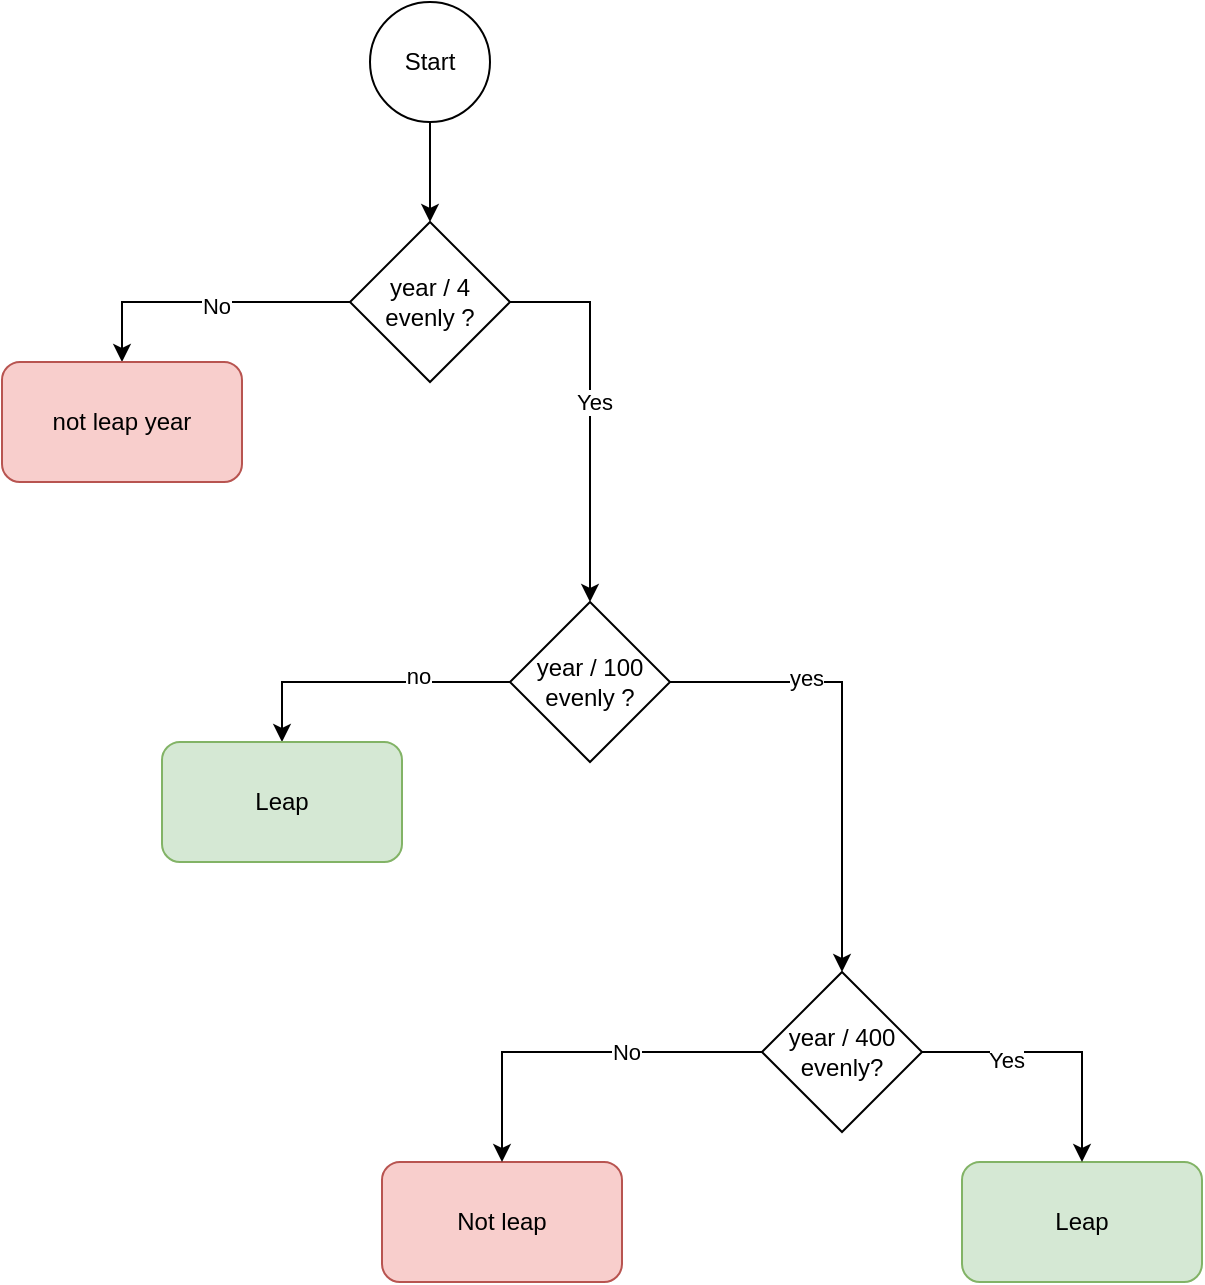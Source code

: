 <mxfile version="21.7.5" type="github">
  <diagram name="Strona-1" id="7H7xNDHiRF8mJy7IGhjK">
    <mxGraphModel dx="974" dy="680" grid="1" gridSize="10" guides="1" tooltips="1" connect="1" arrows="1" fold="1" page="1" pageScale="1" pageWidth="827" pageHeight="1169" math="0" shadow="0">
      <root>
        <mxCell id="0" />
        <mxCell id="1" parent="0" />
        <mxCell id="12UoBl-AWslSXjOpUT00-2" style="edgeStyle=orthogonalEdgeStyle;rounded=0;orthogonalLoop=1;jettySize=auto;html=1;entryX=0.5;entryY=0;entryDx=0;entryDy=0;" edge="1" parent="1" source="12UoBl-AWslSXjOpUT00-1" target="12UoBl-AWslSXjOpUT00-8">
          <mxGeometry relative="1" as="geometry">
            <mxPoint x="530" y="210" as="targetPoint" />
            <Array as="points">
              <mxPoint x="454" y="170" />
            </Array>
          </mxGeometry>
        </mxCell>
        <mxCell id="12UoBl-AWslSXjOpUT00-6" value="Yes" style="edgeLabel;html=1;align=center;verticalAlign=middle;resizable=0;points=[];" vertex="1" connectable="0" parent="12UoBl-AWslSXjOpUT00-2">
          <mxGeometry x="-0.056" y="2" relative="1" as="geometry">
            <mxPoint as="offset" />
          </mxGeometry>
        </mxCell>
        <mxCell id="12UoBl-AWslSXjOpUT00-5" style="edgeStyle=orthogonalEdgeStyle;rounded=0;orthogonalLoop=1;jettySize=auto;html=1;exitX=0;exitY=0.5;exitDx=0;exitDy=0;entryX=0.5;entryY=0;entryDx=0;entryDy=0;" edge="1" parent="1" source="12UoBl-AWslSXjOpUT00-1" target="12UoBl-AWslSXjOpUT00-4">
          <mxGeometry relative="1" as="geometry" />
        </mxCell>
        <mxCell id="12UoBl-AWslSXjOpUT00-7" value="No" style="edgeLabel;html=1;align=center;verticalAlign=middle;resizable=0;points=[];" vertex="1" connectable="0" parent="12UoBl-AWslSXjOpUT00-5">
          <mxGeometry x="-0.069" y="2" relative="1" as="geometry">
            <mxPoint as="offset" />
          </mxGeometry>
        </mxCell>
        <mxCell id="12UoBl-AWslSXjOpUT00-1" value="year / 4&lt;br&gt;evenly ?" style="rhombus;whiteSpace=wrap;html=1;" vertex="1" parent="1">
          <mxGeometry x="334" y="130" width="80" height="80" as="geometry" />
        </mxCell>
        <mxCell id="12UoBl-AWslSXjOpUT00-4" value="not leap year" style="rounded=1;whiteSpace=wrap;html=1;fillColor=#f8cecc;strokeColor=#b85450;" vertex="1" parent="1">
          <mxGeometry x="160" y="200" width="120" height="60" as="geometry" />
        </mxCell>
        <mxCell id="12UoBl-AWslSXjOpUT00-12" style="edgeStyle=orthogonalEdgeStyle;rounded=0;orthogonalLoop=1;jettySize=auto;html=1;entryX=0.5;entryY=0;entryDx=0;entryDy=0;" edge="1" parent="1" source="12UoBl-AWslSXjOpUT00-8" target="12UoBl-AWslSXjOpUT00-10">
          <mxGeometry relative="1" as="geometry" />
        </mxCell>
        <mxCell id="12UoBl-AWslSXjOpUT00-15" value="no" style="edgeLabel;html=1;align=center;verticalAlign=middle;resizable=0;points=[];" vertex="1" connectable="0" parent="12UoBl-AWslSXjOpUT00-12">
          <mxGeometry x="-0.364" y="-3" relative="1" as="geometry">
            <mxPoint as="offset" />
          </mxGeometry>
        </mxCell>
        <mxCell id="12UoBl-AWslSXjOpUT00-13" style="edgeStyle=orthogonalEdgeStyle;rounded=0;orthogonalLoop=1;jettySize=auto;html=1;exitX=1;exitY=0.5;exitDx=0;exitDy=0;" edge="1" parent="1" source="12UoBl-AWslSXjOpUT00-8" target="12UoBl-AWslSXjOpUT00-18">
          <mxGeometry relative="1" as="geometry">
            <mxPoint x="580" y="400" as="targetPoint" />
          </mxGeometry>
        </mxCell>
        <mxCell id="12UoBl-AWslSXjOpUT00-14" value="yes" style="edgeLabel;html=1;align=center;verticalAlign=middle;resizable=0;points=[];" vertex="1" connectable="0" parent="12UoBl-AWslSXjOpUT00-13">
          <mxGeometry x="-0.412" y="2" relative="1" as="geometry">
            <mxPoint as="offset" />
          </mxGeometry>
        </mxCell>
        <mxCell id="12UoBl-AWslSXjOpUT00-8" value="year / 100&lt;br&gt;evenly ?" style="rhombus;whiteSpace=wrap;html=1;" vertex="1" parent="1">
          <mxGeometry x="414" y="320" width="80" height="80" as="geometry" />
        </mxCell>
        <mxCell id="12UoBl-AWslSXjOpUT00-10" value="Leap" style="rounded=1;whiteSpace=wrap;html=1;fillColor=#d5e8d4;strokeColor=#82b366;" vertex="1" parent="1">
          <mxGeometry x="240" y="390" width="120" height="60" as="geometry" />
        </mxCell>
        <mxCell id="12UoBl-AWslSXjOpUT00-16" value="Not leap" style="rounded=1;whiteSpace=wrap;html=1;fillColor=#f8cecc;strokeColor=#b85450;" vertex="1" parent="1">
          <mxGeometry x="350" y="600" width="120" height="60" as="geometry" />
        </mxCell>
        <mxCell id="12UoBl-AWslSXjOpUT00-17" value="Leap" style="rounded=1;whiteSpace=wrap;html=1;fillColor=#d5e8d4;strokeColor=#82b366;" vertex="1" parent="1">
          <mxGeometry x="640" y="600" width="120" height="60" as="geometry" />
        </mxCell>
        <mxCell id="12UoBl-AWslSXjOpUT00-20" style="edgeStyle=orthogonalEdgeStyle;rounded=0;orthogonalLoop=1;jettySize=auto;html=1;exitX=0;exitY=0.5;exitDx=0;exitDy=0;" edge="1" parent="1" source="12UoBl-AWslSXjOpUT00-18" target="12UoBl-AWslSXjOpUT00-16">
          <mxGeometry relative="1" as="geometry" />
        </mxCell>
        <mxCell id="12UoBl-AWslSXjOpUT00-23" value="No" style="edgeLabel;html=1;align=center;verticalAlign=middle;resizable=0;points=[];" vertex="1" connectable="0" parent="12UoBl-AWslSXjOpUT00-20">
          <mxGeometry x="-0.265" relative="1" as="geometry">
            <mxPoint as="offset" />
          </mxGeometry>
        </mxCell>
        <mxCell id="12UoBl-AWslSXjOpUT00-21" style="edgeStyle=orthogonalEdgeStyle;rounded=0;orthogonalLoop=1;jettySize=auto;html=1;exitX=1;exitY=0.5;exitDx=0;exitDy=0;" edge="1" parent="1" source="12UoBl-AWslSXjOpUT00-18" target="12UoBl-AWslSXjOpUT00-17">
          <mxGeometry relative="1" as="geometry" />
        </mxCell>
        <mxCell id="12UoBl-AWslSXjOpUT00-22" value="Yes" style="edgeLabel;html=1;align=center;verticalAlign=middle;resizable=0;points=[];" vertex="1" connectable="0" parent="12UoBl-AWslSXjOpUT00-21">
          <mxGeometry x="-0.378" y="-4" relative="1" as="geometry">
            <mxPoint as="offset" />
          </mxGeometry>
        </mxCell>
        <mxCell id="12UoBl-AWslSXjOpUT00-18" value="year / 400&lt;br&gt;evenly?" style="rhombus;whiteSpace=wrap;html=1;" vertex="1" parent="1">
          <mxGeometry x="540" y="505" width="80" height="80" as="geometry" />
        </mxCell>
        <mxCell id="12UoBl-AWslSXjOpUT00-25" style="edgeStyle=orthogonalEdgeStyle;rounded=0;orthogonalLoop=1;jettySize=auto;html=1;" edge="1" parent="1" source="12UoBl-AWslSXjOpUT00-24" target="12UoBl-AWslSXjOpUT00-1">
          <mxGeometry relative="1" as="geometry" />
        </mxCell>
        <mxCell id="12UoBl-AWslSXjOpUT00-24" value="Start" style="ellipse;whiteSpace=wrap;html=1;aspect=fixed;" vertex="1" parent="1">
          <mxGeometry x="344" y="20" width="60" height="60" as="geometry" />
        </mxCell>
      </root>
    </mxGraphModel>
  </diagram>
</mxfile>

